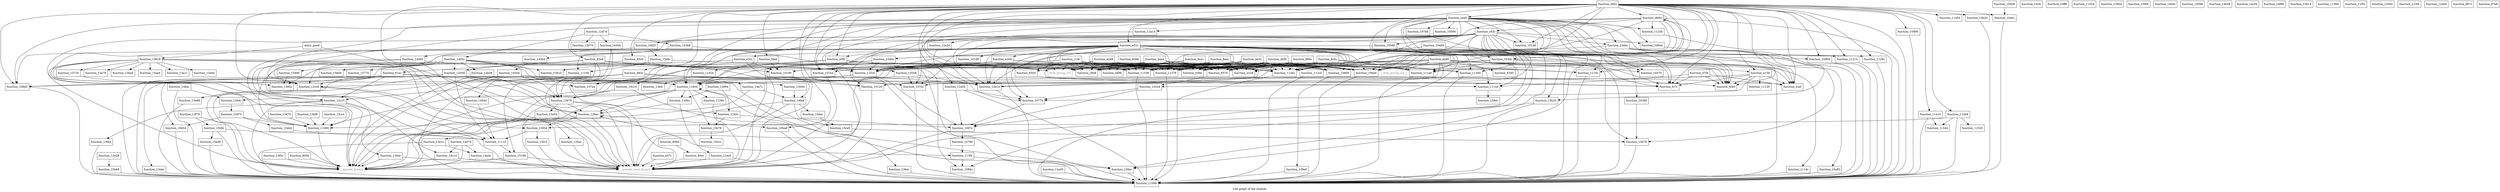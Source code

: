 digraph "Call graph of the module." {
  label="Call graph of the module.";
  node [shape=record];

  Node_function_e158 [label="{function_e158}"];
  Node_function_103dc [label="{function_103dc}"];
  Node_function_10470 [label="{function_10470}"];
  Node_function_10500 [label="{function_10500}"];
  Node_function_10c14 [label="{function_10c14}"];
  Node_function_10580 [label="{function_10580}"];
  Node_function_1067c [label="{function_1067c}"];
  Node_function_10cfc [label="{function_10cfc}"];
  Node_function_e228 [label="{function_e228}"];
  Node_function_10778 [label="{function_10778}"];
  Node_function_e304 [label="{function_e304}"];
  Node_function_109e0 [label="{function_109e0}"];
  Node_function_10190 [label="{function_10190}"];
  Node_function_10d0c [label="{function_10d0c}"];
  Node_function_10ddc [label="{function_10ddc}"];
  Node_function_10790 [label="{function_10790}"];
  Node_function_10e84 [label="{function_10e84}"];
  Node_function_e3cc [label="{function_e3cc}"];
  Node_function_107a4 [label="{function_107a4}"];
  Node_function_e52c [label="{function_e52c}"];
  Node_function_11300 [label="{function_11300}"];
  Node_function_101b4 [label="{function_101b4}"];
  Node_function_10944 [label="{function_10944}"];
  Node_function_10f20 [label="{function_10f20}"];
  Node_function_10ff8 [label="{function_10ff8}"];
  Node_function_e07c [label="{function_e07c}"];
  Node_function_e094 [label="{function_e094}"];
  Node_function_e0f0 [label="{function_e0f0}"];
  Node_function_10be0 [label="{function_10be0}"];
  Node_function_10904 [label="{function_10904}"];
  Node_function_10a14 [label="{function_10a14}"];
  Node_function_11008 [label="{function_11008}"];
  Node_function_10978 [label="{function_10978}"];
  Node_function_11024 [label="{function_11024}"];
  Node_function_107b8 [label="{function_107b8}"];
  Node_function_11054 [label="{function_11054}"];
  Node_function_107ec [label="{function_107ec}"];
  Node_function_11060 [label="{function_11060}"];
  Node_function_11214 [label="{function_11214}"];
  Node_function_fc7c [label="{function_fc7c}"];
  Node_function_1084c [label="{function_1084c}"];
  Node_function_fca0 [label="{function_fca0}"];
  Node_function_10a80 [label="{function_10a80}"];
  Node_function_101d8 [label="{function_101d8}"];
  Node_function_11100 [label="{function_11100}"];
  Node_function_11110 [label="{function_11110}"];
  Node_function_10860 [label="{function_10860}"];
  Node_function_11120 [label="{function_11120}"];
  Node_function_11144 [label="{function_11144}"];
  Node_function_10890 [label="{function_10890}"];
  Node_function_11258 [label="{function_11258}"];
  Node_function_10aec [label="{function_10aec}"];
  Node_function_1128c [label="{function_1128c}"];
  Node_function_10b20 [label="{function_10b20}"];
  Node_function_fd40 [label="{function_fd40}"];
  Node_function_fde0 [label="{function_fde0}"];
  Node_function_10244 [label="{function_10244}"];
  Node_function_1116c [label="{function_1116c}"];
  Node_function_109ac [label="{function_109ac}"];
  Node_function_111a4 [label="{function_111a4}"];
  Node_function_108d0 [label="{function_108d0}"];
  Node_function_11338 [label="{function_11338}"];
  Node_function_111dc [label="{function_111dc}"];
  Node_function_10b54 [label="{function_10b54}"];
  Node_function_112c4 [label="{function_112c4}"];
  Node_function_10ba8 [label="{function_10ba8}"];
  Node_function_10120 [label="{function_10120}"];
  Node_function_10148 [label="{function_10148}"];
  Node_function_10380 [label="{function_10380}"];
  Node_function_135ac [label="{function_135ac}"];
  Node_function_13618 [label="{function_13618}"];
  Node_function_138ec [label="{function_138ec}"];
  Node_function_13954 [label="{function_13954}"];
  Node_function_139d4 [label="{function_139d4}"];
  Node_function_139f4 [label="{function_139f4}"];
  Node_function_13a1c [label="{function_13a1c}"];
  Node_function_13a30 [label="{function_13a30}"];
  Node_function_13a64 [label="{function_13a64}"];
  Node_function_13a78 [label="{function_13a78}"];
  Node_function_13a8c [label="{function_13a8c}"];
  Node_function_13b20 [label="{function_13b20}"];
  Node_function_13b78 [label="{function_13b78}"];
  Node_function_13be4 [label="{function_13be4}"];
  Node_function_13bf8 [label="{function_13bf8}"];
  Node_function_13cc4 [label="{function_13cc4}"];
  Node_function_13d70 [label="{function_13d70}"];
  Node_function_13e28 [label="{function_13e28}"];
  Node_function_13e54 [label="{function_13e54}"];
  Node_function_13e88 [label="{function_13e88}"];
  Node_function_13ebc [label="{function_13ebc}"];
  Node_function_13efc [label="{function_13efc}"];
  Node_function_13f10 [label="{function_13f10}"];
  Node_function_13f44 [label="{function_13f44}"];
  Node_function_13f70 [label="{function_13f70}"];
  Node_function_1404c [label="{function_1404c}"];
  Node_function_1405c [label="{function_1405c}"];
  Node_function_14384 [label="{function_14384}"];
  Node_function_143b8 [label="{function_143b8}"];
  Node_function_14400 [label="{function_14400}"];
  Node_function_14598 [label="{function_14598}"];
  Node_function_145b4 [label="{function_145b4}"];
  Node_function_145d4 [label="{function_145d4}"];
  Node_function_148ac [label="{function_148ac}"];
  Node_function_14944 [label="{function_14944}"];
  Node_function_14a4c [label="{function_14a4c}"];
  Node_function_14a7c [label="{function_14a7c}"];
  Node_function_14b48 [label="{function_14b48}"];
  Node_function_14b58 [label="{function_14b58}"];
  Node_function_14c04 [label="{function_14c04}"];
  Node_function_14c14 [label="{function_14c14}"];
  Node_function_14d74 [label="{function_14d74}"];
  Node_function_14f88 [label="{function_14f88}"];
  Node_function_14fa8 [label="{function_14fa8}"];
  Node_function_150d4 [label="{function_150d4}"];
  Node_function_15180 [label="{function_15180}"];
  Node_function_15610 [label="{function_15610}"];
  Node_function_15670 [label="{function_15670}"];
  Node_function_15690 [label="{function_15690}"];
  Node_function_156d4 [label="{function_156d4}"];
  Node_function_15720 [label="{function_15720}"];
  Node_function_15770 [label="{function_15770}"];
  Node_function_1585c [label="{function_1585c}"];
  Node_function_1594c [label="{function_1594c}"];
  Node_function_15970 [label="{function_15970}"];
  Node_function_159ec [label="{function_159ec}"];
  Node_function_15ae4 [label="{function_15ae4}"];
  Node_function_15b14 [label="{function_15b14}"];
  Node_function_15b1c [label="{function_15b1c}"];
  Node_function_15b68 [label="{function_15b68}"];
  Node_function_15b9c [label="{function_15b9c}"];
  Node_function_15ce0 [label="{function_15ce0}"];
  Node_function_15d38 [label="{function_15d38}"];
  Node_function_15dec [label="{function_15dec}"];
  Node_function_15e1c [label="{function_15e1c}"];
  Node_function_15eb4 [label="{function_15eb4}"];
  Node_function_15ed8 [label="{function_15ed8}"];
  Node_function_15f3c [label="{function_15f3c}"];
  Node_llvm_bswap_i32 [color="gray50", fontcolor="gray50", label="{llvm_bswap_i32}"];
  Node_llvm_bswap_i16 [color="gray50", fontcolor="gray50", label="{llvm_bswap_i16}"];
  Node_function_12d74 [label="{function_12d74}"];
  Node_function_12ec0 [label="{function_12ec0}"];
  Node_function_11378 [label="{function_11378}"];
  Node_function_113bc [label="{function_113bc}"];
  Node_function_113f4 [label="{function_113f4}"];
  Node_function_11410 [label="{function_11410}"];
  Node_function_11454 [label="{function_11454}"];
  Node_function_11468 [label="{function_11468}"];
  Node_function_11520 [label="{function_11520}"];
  Node_function_11544 [label="{function_11544}"];
  Node_function_11568 [label="{function_11568}"];
  Node_function_1158c [label="{function_1158c}"];
  Node_function_11604 [label="{function_11604}"];
  Node_function_11f0c [label="{function_11f0c}"];
  Node_function_11f24 [label="{function_11f24}"];
  Node_function_12044 [label="{function_12044}"];
  Node_function_12058 [label="{function_12058}"];
  Node_function_123f4 [label="{function_123f4}"];
  Node_function_1240c [label="{function_1240c}"];
  Node_function_124bc [label="{function_124bc}"];
  Node_function_12670 [label="{function_12670}"];
  Node_function_12894 [label="{function_12894}"];
  Node_function_128ec [label="{function_128ec}"];
  Node_function_12a04 [label="{function_12a04}"];
  Node_function_12a14 [label="{function_12a14}"];
  Node_function_12a34 [label="{function_12a34}"];
  Node_function_12a50 [label="{function_12a50}"];
  Node_function_12c10 [label="{function_12c10}"];
  Node_function_12cc8 [label="{function_12cc8}"];
  Node_function_134dc [label="{function_134dc}"];
  Node_function_13558 [label="{function_13558}"];
  Node___pseudo_branch [color="gray50", fontcolor="gray50", label="{__pseudo_branch}"];
  Node___pseudo_cond_branch [color="gray50", fontcolor="gray50", label="{__pseudo_cond_branch}"];
  Node_function_8094 [label="{function_8094}"];
  Node_function_80b0 [label="{function_80b0}"];
  Node_function_80ec [label="{function_80ec}"];
  Node_entry_point [label="{entry_point}"];
  Node_function_8190 [label="{function_8190}"];
  Node_function_81ec [label="{function_81ec}"];
  Node_function_82e8 [label="{function_82e8}"];
  Node_function_8504 [label="{function_8504}"];
  Node_function_8570 [label="{function_8570}"];
  Node_function_85e0 [label="{function_85e0}"];
  Node_function_896c [label="{function_896c}"];
  Node_function_8c0c [label="{function_8c0c}"];
  Node_function_8eac [label="{function_8eac}"];
  Node_function_9398 [label="{function_9398}"];
  Node_function_9a2c [label="{function_9a2c}"];
  Node_function_a048 [label="{function_a048}"];
  Node_function_a480 [label="{function_a480}"];
  Node_function_ab3c [label="{function_ab3c}"];
  Node_function_b2f0 [label="{function_b2f0}"];
  Node_function_baa4 [label="{function_baa4}"];
  Node_function_c19c [label="{function_c19c}"];
  Node_function_c848 [label="{function_c848}"];
  Node_function_c898 [label="{function_c898}"];
  Node_function_c93c [label="{function_c93c}"];
  Node_function_ced0 [label="{function_ced0}"];
  Node_function_d67c [label="{function_d67c}"];
  Node_function_d694 [label="{function_d694}"];
  Node_function_d7e8 [label="{function_d7e8}"];
  Node_function_d7f4 [label="{function_d7f4}"];
  Node_function_d83c [label="{function_d83c}"];
  Node_function_d92c [label="{function_d92c}"];
  Node_function_e158 -> Node_function_10778;
  Node_function_e158 -> Node_function_fc7c;
  Node_function_e158 -> Node_function_fca0;
  Node_function_e158 -> Node_function_11120;
  Node_function_e158 -> Node_function_fd40;
  Node_function_e158 -> Node_function_10120;
  Node_function_103dc -> Node_function_10be0;
  Node_function_103dc -> Node_function_11008;
  Node_function_103dc -> Node_function_111a4;
  Node_function_103dc -> Node_function_111dc;
  Node_function_103dc -> Node_function_113bc;
  Node_function_10c14 -> Node_function_11008;
  Node_function_10c14 -> Node_function_12670;
  Node_function_10c14 -> Node___pseudo_branch;
  Node_function_10580 -> Node_function_1067c;
  Node_function_10580 -> Node_function_10778;
  Node_function_1067c -> Node_function_10790;
  Node_function_1067c -> Node___pseudo_cond_branch;
  Node_function_10778 -> Node_function_1067c;
  Node_function_e304 -> Node_function_101b4;
  Node_function_e304 -> Node_function_10a14;
  Node_function_e304 -> Node_function_111a4;
  Node_function_e304 -> Node_function_113bc;
  Node_function_e304 -> Node___pseudo_cond_branch;
  Node_function_109e0 -> Node_function_11008;
  Node_function_10190 -> Node___pseudo_cond_branch;
  Node_function_10d0c -> Node_function_11604;
  Node_function_10d0c -> Node_function_11f24;
  Node_function_10d0c -> Node_function_12670;
  Node_function_10ddc -> Node_function_10d0c;
  Node_function_10ddc -> Node_function_11008;
  Node_function_10ddc -> Node_function_10a80;
  Node_function_10ddc -> Node_function_13b20;
  Node_function_10790 -> Node_function_113f4;
  Node_function_10e84 -> Node_function_10d0c;
  Node_function_10e84 -> Node_function_10a14;
  Node_function_10e84 -> Node_function_11008;
  Node_function_10e84 -> Node_function_13b20;
  Node_function_e3cc -> Node_function_10190;
  Node_function_e3cc -> Node_function_10120;
  Node_function_e3cc -> Node_function_11604;
  Node_function_e3cc -> Node_function_12058;
  Node_function_e52c -> Node_function_103dc;
  Node_function_e52c -> Node_function_10778;
  Node_function_e52c -> Node_function_e304;
  Node_function_e52c -> Node_function_e3cc;
  Node_function_e52c -> Node_function_11300;
  Node_function_e52c -> Node_function_e094;
  Node_function_e52c -> Node_function_e0f0;
  Node_function_e52c -> Node_function_10be0;
  Node_function_e52c -> Node_function_10904;
  Node_function_e52c -> Node_function_10a14;
  Node_function_e52c -> Node_function_11008;
  Node_function_e52c -> Node_function_11214;
  Node_function_e52c -> Node_function_fc7c;
  Node_function_e52c -> Node_function_fca0;
  Node_function_e52c -> Node_function_101d8;
  Node_function_e52c -> Node_function_11100;
  Node_function_e52c -> Node_function_11110;
  Node_function_e52c -> Node_function_10860;
  Node_function_e52c -> Node_function_11144;
  Node_function_e52c -> Node_function_1128c;
  Node_function_e52c -> Node_function_fd40;
  Node_function_e52c -> Node_function_111a4;
  Node_function_e52c -> Node_function_108d0;
  Node_function_e52c -> Node_function_11338;
  Node_function_e52c -> Node_function_112c4;
  Node_function_e52c -> Node_llvm_bswap_i32;
  Node_function_e52c -> Node_function_11378;
  Node_function_e52c -> Node_function_113bc;
  Node_function_e52c -> Node_function_11f24;
  Node_function_e52c -> Node_function_12c10;
  Node_function_e52c -> Node___pseudo_cond_branch;
  Node_function_e52c -> Node_function_c848;
  Node_function_e52c -> Node_function_c898;
  Node_function_11300 -> Node_function_11008;
  Node_function_101b4 -> Node___pseudo_cond_branch;
  Node_function_10944 -> Node_function_11008;
  Node_function_10f20 -> Node_function_13a8c;
  Node_function_10f20 -> Node___pseudo_branch;
  Node_function_e07c -> Node___pseudo_cond_branch;
  Node_function_e0f0 -> Node_function_107a4;
  Node_function_e0f0 -> Node_function_11024;
  Node_function_e0f0 -> Node_function_1084c;
  Node_function_e0f0 -> Node_function_10860;
  Node_function_10be0 -> Node_function_11008;
  Node_function_10904 -> Node_function_11008;
  Node_function_10a14 -> Node_function_11008;
  Node_function_10978 -> Node_function_11008;
  Node_function_11024 -> Node_function_13efc;
  Node_function_107b8 -> Node_function_11008;
  Node_function_107ec -> Node_function_11008;
  Node_function_11060 -> Node___pseudo_branch;
  Node_function_11214 -> Node_function_11008;
  Node_function_10a80 -> Node_function_11008;
  Node_function_11100 -> Node_function_15180;
  Node_function_11110 -> Node_function_15180;
  Node_function_10860 -> Node_function_109e0;
  Node_function_11144 -> Node_function_159ec;
  Node_function_10890 -> Node_function_11008;
  Node_function_11258 -> Node_function_11008;
  Node_function_10aec -> Node_function_11008;
  Node_function_1128c -> Node_function_11008;
  Node_function_10b20 -> Node_function_11008;
  Node_function_fde0 -> Node_function_10190;
  Node_function_fde0 -> Node_function_11604;
  Node_function_10244 -> Node_function_1067c;
  Node_function_10244 -> Node_function_10778;
  Node_function_1116c -> Node_function_11008;
  Node_function_109ac -> Node_function_11008;
  Node_function_111a4 -> Node_function_11008;
  Node_function_108d0 -> Node_function_11008;
  Node_function_11338 -> Node_function_11008;
  Node_function_111dc -> Node_function_11008;
  Node_function_10b54 -> Node_function_11008;
  Node_function_112c4 -> Node_function_11008;
  Node_function_10ba8 -> Node_function_11008;
  Node_function_10120 -> Node___pseudo_cond_branch;
  Node_function_10380 -> Node_function_10978;
  Node_function_135ac -> Node___pseudo_cond_branch;
  Node_function_13618 -> Node_function_11060;
  Node_function_13618 -> Node_function_135ac;
  Node_function_13618 -> Node_function_13a1c;
  Node_function_13618 -> Node_function_13a64;
  Node_function_13618 -> Node_function_13a78;
  Node_function_13618 -> Node_function_13be4;
  Node_function_13618 -> Node_function_15720;
  Node_function_13618 -> Node_function_15ae4;
  Node_function_13618 -> Node_function_12c10;
  Node_function_13618 -> Node_function_13558;
  Node_function_13618 -> Node___pseudo_branch;
  Node_function_13618 -> Node___pseudo_cond_branch;
  Node_function_138ec -> Node_function_11008;
  Node_function_13954 -> Node_function_11110;
  Node_function_13954 -> Node_function_13f10;
  Node_function_13a30 -> Node_function_11008;
  Node_function_13a8c -> Node_function_11008;
  Node_function_13a8c -> Node_function_11100;
  Node_function_13a8c -> Node_function_15610;
  Node_function_13b20 -> Node_function_11008;
  Node_function_13b20 -> Node___pseudo_cond_branch;
  Node_function_13b78 -> Node_function_15b1c;
  Node_function_13bf8 -> Node_function_11060;
  Node_function_13cc4 -> Node_function_11060;
  Node_function_13d70 -> Node_function_11060;
  Node_function_13e28 -> Node_function_15b68;
  Node_function_13e54 -> Node_function_11008;
  Node_function_13e88 -> Node_function_11008;
  Node_function_13ebc -> Node_function_11008;
  Node_function_13f10 -> Node_function_11008;
  Node_function_13f44 -> Node_function_11008;
  Node_function_13f70 -> Node_function_15b9c;
  Node_function_13f70 -> Node___pseudo_branch;
  Node_function_1405c -> Node_function_11060;
  Node_function_1405c -> Node_function_14a7c;
  Node_function_1405c -> Node_function_14b58;
  Node_function_1405c -> Node_function_14fa8;
  Node_function_1405c -> Node_function_15610;
  Node_function_1405c -> Node_function_15690;
  Node_function_1405c -> Node_function_156d4;
  Node_function_1405c -> Node_function_15770;
  Node_function_1405c -> Node_function_1585c;
  Node_function_1405c -> Node_function_11604;
  Node_function_1405c -> Node_function_12058;
  Node_function_14384 -> Node_function_14400;
  Node_function_14384 -> Node_function_12670;
  Node_function_14384 -> Node___pseudo_cond_branch;
  Node_function_143b8 -> Node_function_145b4;
  Node_function_143b8 -> Node_function_11f24;
  Node_function_14400 -> Node_function_10be0;
  Node_function_14400 -> Node_function_14c14;
  Node_function_14400 -> Node___pseudo_branch;
  Node_function_14400 -> Node___pseudo_cond_branch;
  Node_function_145b4 -> Node_function_145d4;
  Node_function_145d4 -> Node_function_10a14;
  Node_function_145d4 -> Node_function_11008;
  Node_function_145d4 -> Node_function_107ec;
  Node_function_145d4 -> Node_function_14944;
  Node_function_145d4 -> Node_function_1594c;
  Node_function_145d4 -> Node_function_11604;
  Node_function_145d4 -> Node_function_12670;
  Node_function_145d4 -> Node___pseudo_branch;
  Node_function_148ac -> Node_function_11008;
  Node_function_148ac -> Node_function_1594c;
  Node_function_14944 -> Node_function_11110;
  Node_function_14a4c -> Node___pseudo_cond_branch;
  Node_function_14a7c -> Node_function_14fa8;
  Node_function_14a7c -> Node___pseudo_branch;
  Node_function_14b58 -> Node_function_150d4;
  Node_function_14b58 -> Node___pseudo_branch;
  Node_function_14b58 -> Node___pseudo_cond_branch;
  Node_function_14c14 -> Node___pseudo_branch;
  Node_function_14c14 -> Node___pseudo_cond_branch;
  Node_function_14d74 -> Node_function_14a4c;
  Node_function_14d74 -> Node_function_14c14;
  Node_function_14d74 -> Node___pseudo_branch;
  Node_function_14fa8 -> Node_function_15ce0;
  Node_function_14fa8 -> Node_function_15dec;
  Node_function_14fa8 -> Node_function_15e1c;
  Node_function_14fa8 -> Node___pseudo_cond_branch;
  Node_function_150d4 -> Node_function_14fa8;
  Node_function_15180 -> Node___pseudo_branch;
  Node_function_15180 -> Node___pseudo_cond_branch;
  Node_function_15690 -> Node_function_1585c;
  Node_function_15720 -> Node_function_1585c;
  Node_function_1594c -> Node_function_15970;
  Node_function_15970 -> Node_function_11060;
  Node_function_15970 -> Node_function_10b54;
  Node_function_15970 -> Node_function_15eb4;
  Node_function_15b68 -> Node_function_11008;
  Node_function_15b9c -> Node_function_11008;
  Node_function_15b9c -> Node_function_11110;
  Node_function_15b9c -> Node_function_15ed8;
  Node_function_15ce0 -> Node_function_10978;
  Node_function_15d38 -> Node_function_10aec;
  Node_function_15dec -> Node_function_15ce0;
  Node_function_15e1c -> Node_function_11008;
  Node_function_15e1c -> Node_function_14a4c;
  Node_function_15eb4 -> Node_function_11110;
  Node_function_15ed8 -> Node_function_11008;
  Node_function_15f3c -> Node___pseudo_branch;
  Node_function_12d74 -> Node_function_1405c;
  Node_function_12d74 -> Node_function_14384;
  Node_function_12d74 -> Node_function_143b8;
  Node_function_12d74 -> Node_function_15670;
  Node_function_12ec0 -> Node_function_11008;
  Node_function_12ec0 -> Node___pseudo_branch;
  Node_function_11378 -> Node_function_11008;
  Node_function_113bc -> Node_function_11008;
  Node_function_113f4 -> Node_function_1084c;
  Node_function_113f4 -> Node_function_109ac;
  Node_function_11410 -> Node_function_11008;
  Node_function_11410 -> Node_function_11544;
  Node_function_11468 -> Node_function_11008;
  Node_function_11468 -> Node_function_13954;
  Node_function_11468 -> Node_function_11520;
  Node_function_11468 -> Node_function_11544;
  Node_function_1158c -> Node___pseudo_cond_branch;
  Node_function_11604 -> Node_function_11008;
  Node_function_11604 -> Node_function_138ec;
  Node_function_11604 -> Node_function_13b78;
  Node_function_11604 -> Node_function_1158c;
  Node_function_11604 -> Node_function_11604;
  Node_function_11604 -> Node_function_124bc;
  Node_function_11604 -> Node_function_12670;
  Node_function_11604 -> Node_function_128ec;
  Node_function_11604 -> Node___pseudo_branch;
  Node_function_11f24 -> Node_function_1067c;
  Node_function_11f24 -> Node_function_11008;
  Node_function_11f24 -> Node_function_11060;
  Node_function_11f24 -> Node_function_11604;
  Node_function_11f24 -> Node___pseudo_branch;
  Node_function_12058 -> Node_function_11008;
  Node_function_12058 -> Node_function_11110;
  Node_function_12058 -> Node_function_13ebc;
  Node_function_12058 -> Node_function_11604;
  Node_function_12058 -> Node_function_12670;
  Node_function_12058 -> Node_function_128ec;
  Node_function_12058 -> Node___pseudo_branch;
  Node_function_1240c -> Node_function_1067c;
  Node_function_1240c -> Node_function_13b78;
  Node_function_124bc -> Node_function_12ec0;
  Node_function_124bc -> Node_function_128ec;
  Node_function_12670 -> Node_function_13e54;
  Node_function_12670 -> Node_function_1240c;
  Node_function_12670 -> Node_function_128ec;
  Node_function_12670 -> Node___pseudo_branch;
  Node_function_12670 -> Node___pseudo_cond_branch;
  Node_function_12894 -> Node_function_1240c;
  Node_function_12894 -> Node_function_124bc;
  Node_function_128ec -> Node_function_11060;
  Node_function_128ec -> Node_function_10ba8;
  Node_function_128ec -> Node_function_13954;
  Node_function_128ec -> Node_function_113f4;
  Node_function_128ec -> Node_function_128ec;
  Node_function_128ec -> Node___pseudo_branch;
  Node_function_128ec -> Node___pseudo_cond_branch;
  Node_function_12a14 -> Node_function_12a34;
  Node_function_12a34 -> Node_function_12a50;
  Node_function_12a50 -> Node_function_1067c;
  Node_function_12a50 -> Node_function_10778;
  Node_function_12a50 -> Node_function_11008;
  Node_function_12c10 -> Node_function_13f44;
  Node_function_12c10 -> Node_function_134dc;
  Node_function_12c10 -> Node___pseudo_branch;
  Node_function_12c10 -> Node___pseudo_cond_branch;
  Node_function_12cc8 -> Node_function_13954;
  Node_function_12cc8 -> Node_function_13e88;
  Node_function_12cc8 -> Node___pseudo_cond_branch;
  Node_function_134dc -> Node___pseudo_branch;
  Node_function_134dc -> Node___pseudo_cond_branch;
  Node_function_13558 -> Node_function_10a14;
  Node_function_13558 -> Node_function_107ec;
  Node_function_13558 -> Node___pseudo_cond_branch;
  Node_function_8094 -> Node___pseudo_branch;
  Node_function_80b0 -> Node_function_80ec;
  Node_function_80ec -> Node___pseudo_cond_branch;
  Node_entry_point -> Node_function_13618;
  Node_entry_point -> Node_function_128ec;
  Node_function_81ec -> Node_function_107a4;
  Node_function_81ec -> Node_function_109ac;
  Node_function_81ec -> Node_function_108d0;
  Node_function_81ec -> Node_function_12c10;
  Node_function_81ec -> Node_function_12cc8;
  Node_function_81ec -> Node___pseudo_branch;
  Node_function_82e8 -> Node_function_10190;
  Node_function_82e8 -> Node_function_11008;
  Node_function_82e8 -> Node_llvm_bswap_i32;
  Node_function_82e8 -> Node_function_11f24;
  Node_function_82e8 -> Node_function_12670;
  Node_function_82e8 -> Node___pseudo_cond_branch;
  Node_function_82e8 -> Node_function_81ec;
  Node_function_8504 -> Node_function_11144;
  Node_function_8570 -> Node_function_10244;
  Node_function_85e0 -> Node_function_11f24;
  Node_function_85e0 -> Node_function_12058;
  Node_function_896c -> Node_function_e228;
  Node_function_896c -> Node_function_11300;
  Node_function_896c -> Node_function_e094;
  Node_function_896c -> Node_function_1116c;
  Node_function_896c -> Node_function_111a4;
  Node_function_896c -> Node_llvm_bswap_i32;
  Node_function_896c -> Node_function_113bc;
  Node_function_896c -> Node_function_11f24;
  Node_function_896c -> Node_function_8570;
  Node_function_8c0c -> Node_function_e228;
  Node_function_8c0c -> Node_function_11300;
  Node_function_8c0c -> Node_function_e094;
  Node_function_8c0c -> Node_function_1116c;
  Node_function_8c0c -> Node_function_111a4;
  Node_function_8c0c -> Node_llvm_bswap_i32;
  Node_function_8c0c -> Node_function_113bc;
  Node_function_8c0c -> Node_function_11f24;
  Node_function_8c0c -> Node_function_8570;
  Node_function_8eac -> Node_function_e228;
  Node_function_8eac -> Node_function_e094;
  Node_function_8eac -> Node_function_10be0;
  Node_function_8eac -> Node_function_11338;
  Node_function_8eac -> Node_llvm_bswap_i32;
  Node_function_8eac -> Node_llvm_bswap_i16;
  Node_function_8eac -> Node_function_11378;
  Node_function_8eac -> Node_function_113bc;
  Node_function_8eac -> Node_function_11f24;
  Node_function_8eac -> Node_function_8570;
  Node_function_8eac -> Node_function_c848;
  Node_function_8eac -> Node_function_c898;
  Node_function_9398 -> Node_function_e228;
  Node_function_9398 -> Node_function_10190;
  Node_function_9398 -> Node_function_e094;
  Node_function_9398 -> Node_function_10be0;
  Node_function_9398 -> Node_function_11338;
  Node_function_9398 -> Node_llvm_bswap_i32;
  Node_function_9398 -> Node_function_11378;
  Node_function_9398 -> Node_function_113bc;
  Node_function_9398 -> Node_function_11f24;
  Node_function_9398 -> Node_function_8570;
  Node_function_9398 -> Node_function_c848;
  Node_function_9398 -> Node_function_c898;
  Node_function_9a2c -> Node_function_e228;
  Node_function_9a2c -> Node_function_e094;
  Node_function_9a2c -> Node_function_10be0;
  Node_function_9a2c -> Node_function_11338;
  Node_function_9a2c -> Node_llvm_bswap_i32;
  Node_function_9a2c -> Node_function_11378;
  Node_function_9a2c -> Node_function_113bc;
  Node_function_9a2c -> Node_function_11f24;
  Node_function_9a2c -> Node_function_8570;
  Node_function_9a2c -> Node_function_c848;
  Node_function_9a2c -> Node_function_c898;
  Node_function_a048 -> Node_function_10190;
  Node_function_a048 -> Node_function_e094;
  Node_function_a048 -> Node_function_10be0;
  Node_function_a048 -> Node_function_fc7c;
  Node_function_a048 -> Node_function_fd40;
  Node_function_a048 -> Node_function_11338;
  Node_function_a048 -> Node_llvm_bswap_i32;
  Node_function_a048 -> Node_function_11378;
  Node_function_a048 -> Node_function_113bc;
  Node_function_a048 -> Node_function_11f24;
  Node_function_a048 -> Node_function_8570;
  Node_function_a048 -> Node_function_c848;
  Node_function_a048 -> Node_function_c898;
  Node_function_a480 -> Node_function_e158;
  Node_function_a480 -> Node_function_10470;
  Node_function_a480 -> Node_function_10190;
  Node_function_a480 -> Node_function_e094;
  Node_function_a480 -> Node_function_10be0;
  Node_function_a480 -> Node_function_10978;
  Node_function_a480 -> Node_function_107ec;
  Node_function_a480 -> Node_function_fc7c;
  Node_function_a480 -> Node_function_fca0;
  Node_function_a480 -> Node_function_11144;
  Node_function_a480 -> Node_function_fd40;
  Node_function_a480 -> Node_function_11338;
  Node_function_a480 -> Node_function_10120;
  Node_function_a480 -> Node_llvm_bswap_i16;
  Node_function_a480 -> Node_function_11378;
  Node_function_a480 -> Node_function_113bc;
  Node_function_a480 -> Node_function_11f24;
  Node_function_a480 -> Node_function_8190;
  Node_function_a480 -> Node_function_8570;
  Node_function_a480 -> Node_function_c848;
  Node_function_a480 -> Node_function_c898;
  Node_function_ab3c -> Node_function_e228;
  Node_function_ab3c -> Node_function_e094;
  Node_function_ab3c -> Node_function_10be0;
  Node_function_ab3c -> Node_function_10a14;
  Node_function_ab3c -> Node_function_10860;
  Node_function_ab3c -> Node_function_111a4;
  Node_function_ab3c -> Node_function_11338;
  Node_function_ab3c -> Node_function_112c4;
  Node_function_ab3c -> Node_llvm_bswap_i32;
  Node_function_ab3c -> Node_function_11378;
  Node_function_ab3c -> Node_function_113bc;
  Node_function_ab3c -> Node_function_11604;
  Node_function_ab3c -> Node_function_11f24;
  Node_function_ab3c -> Node_function_8570;
  Node_function_ab3c -> Node_function_c848;
  Node_function_ab3c -> Node_function_c898;
  Node_function_b2f0 -> Node_function_e228;
  Node_function_b2f0 -> Node_function_e094;
  Node_function_b2f0 -> Node_function_10be0;
  Node_function_b2f0 -> Node_function_10a14;
  Node_function_b2f0 -> Node_function_10860;
  Node_function_b2f0 -> Node_function_111a4;
  Node_function_b2f0 -> Node_function_11338;
  Node_function_b2f0 -> Node_function_112c4;
  Node_function_b2f0 -> Node_llvm_bswap_i32;
  Node_function_b2f0 -> Node_function_11378;
  Node_function_b2f0 -> Node_function_113bc;
  Node_function_b2f0 -> Node_function_11604;
  Node_function_b2f0 -> Node_function_11f24;
  Node_function_b2f0 -> Node_function_8570;
  Node_function_b2f0 -> Node_function_c848;
  Node_function_b2f0 -> Node_function_c898;
  Node_function_baa4 -> Node_function_e228;
  Node_function_baa4 -> Node_function_e094;
  Node_function_baa4 -> Node_function_10be0;
  Node_function_baa4 -> Node_function_11338;
  Node_function_baa4 -> Node_llvm_bswap_i32;
  Node_function_baa4 -> Node_function_11378;
  Node_function_baa4 -> Node_function_113bc;
  Node_function_baa4 -> Node_function_11f24;
  Node_function_baa4 -> Node_function_8504;
  Node_function_baa4 -> Node_function_8570;
  Node_function_baa4 -> Node_function_c848;
  Node_function_baa4 -> Node_function_c898;
  Node_function_c19c -> Node_function_e094;
  Node_function_c19c -> Node_function_10be0;
  Node_function_c19c -> Node_function_11338;
  Node_function_c19c -> Node_llvm_bswap_i32;
  Node_function_c19c -> Node_function_11378;
  Node_function_c19c -> Node_function_113bc;
  Node_function_c19c -> Node_function_11f24;
  Node_function_c19c -> Node_function_8504;
  Node_function_c19c -> Node_function_8570;
  Node_function_c19c -> Node_function_c848;
  Node_function_c19c -> Node_function_c898;
  Node_function_c93c -> Node_function_10470;
  Node_function_c93c -> Node_function_10c14;
  Node_function_c93c -> Node_function_10580;
  Node_function_c93c -> Node_function_10ddc;
  Node_function_c93c -> Node_function_101b4;
  Node_function_c93c -> Node_function_10944;
  Node_function_c93c -> Node_function_10f20;
  Node_function_c93c -> Node_function_10be0;
  Node_function_c93c -> Node_function_107ec;
  Node_function_c93c -> Node_function_11060;
  Node_function_c93c -> Node_function_fc7c;
  Node_function_c93c -> Node_function_fca0;
  Node_function_c93c -> Node_function_fd40;
  Node_function_c93c -> Node_function_10244;
  Node_function_c93c -> Node_function_109ac;
  Node_function_c93c -> Node_function_10120;
  Node_function_c93c -> Node_function_10148;
  Node_function_c93c -> Node_function_10380;
  Node_function_c93c -> Node_function_12cc8;
  Node_function_ced0 -> Node_function_10470;
  Node_function_ced0 -> Node_function_10500;
  Node_function_ced0 -> Node_function_10c14;
  Node_function_ced0 -> Node_function_10580;
  Node_function_ced0 -> Node_function_10ddc;
  Node_function_ced0 -> Node_function_107a4;
  Node_function_ced0 -> Node_function_101b4;
  Node_function_ced0 -> Node_function_10944;
  Node_function_ced0 -> Node_function_10f20;
  Node_function_ced0 -> Node_function_10be0;
  Node_function_ced0 -> Node_function_10978;
  Node_function_ced0 -> Node_function_107b8;
  Node_function_ced0 -> Node_function_107ec;
  Node_function_ced0 -> Node_function_fc7c;
  Node_function_ced0 -> Node_function_1084c;
  Node_function_ced0 -> Node_function_fca0;
  Node_function_ced0 -> Node_function_10860;
  Node_function_ced0 -> Node_function_11258;
  Node_function_ced0 -> Node_function_fd40;
  Node_function_ced0 -> Node_function_1116c;
  Node_function_ced0 -> Node_function_109ac;
  Node_function_ced0 -> Node_function_108d0;
  Node_function_ced0 -> Node_function_10148;
  Node_function_ced0 -> Node_function_113bc;
  Node_function_ced0 -> Node_function_11604;
  Node_function_ced0 -> Node_function_12a14;
  Node_function_ced0 -> Node_function_12cc8;
  Node_function_ced0 -> Node___pseudo_cond_branch;
  Node_function_ced0 -> Node_function_c93c;
  Node_function_d694 -> Node_function_10be0;
  Node_function_d694 -> Node_function_10a14;
  Node_function_d694 -> Node_function_11008;
  Node_function_d694 -> Node_function_11258;
  Node_function_d694 -> Node_function_1116c;
  Node_function_d694 -> Node_function_111a4;
  Node_function_d694 -> Node_function_11378;
  Node_function_d694 -> Node_function_113bc;
  Node_function_d694 -> Node_function_12cc8;
  Node_function_d694 -> Node_function_c93c;
  Node_function_d694 -> Node_function_d694;
  Node_function_d7f4 -> Node_function_fc7c;
  Node_function_d7f4 -> Node_function_fca0;
  Node_function_d7f4 -> Node_function_11144;
  Node_function_d7f4 -> Node_function_fd40;
  Node_function_d83c -> Node_function_107ec;
  Node_function_d83c -> Node_function_fc7c;
  Node_function_d83c -> Node_function_fca0;
  Node_function_d83c -> Node_function_fd40;
  Node_function_d83c -> Node_function_108d0;
  Node_function_d83c -> Node_function_10b54;
  Node_function_d83c -> Node_function_12c10;
  Node_function_d83c -> Node_function_12cc8;
  Node_function_d92c -> Node_function_e158;
  Node_function_d92c -> Node_function_103dc;
  Node_function_d92c -> Node_function_10778;
  Node_function_d92c -> Node_function_e52c;
  Node_function_d92c -> Node_function_11300;
  Node_function_d92c -> Node_function_101b4;
  Node_function_d92c -> Node_function_e094;
  Node_function_d92c -> Node_function_e0f0;
  Node_function_d92c -> Node_function_10be0;
  Node_function_d92c -> Node_function_10904;
  Node_function_d92c -> Node_function_10a14;
  Node_function_d92c -> Node_function_11008;
  Node_function_d92c -> Node_function_11214;
  Node_function_d92c -> Node_function_fc7c;
  Node_function_d92c -> Node_function_fca0;
  Node_function_d92c -> Node_function_10890;
  Node_function_d92c -> Node_function_10aec;
  Node_function_d92c -> Node_function_1128c;
  Node_function_d92c -> Node_function_10b20;
  Node_function_d92c -> Node_function_fd40;
  Node_function_d92c -> Node_function_fde0;
  Node_function_d92c -> Node_function_111a4;
  Node_function_d92c -> Node_function_108d0;
  Node_function_d92c -> Node_function_10ba8;
  Node_function_d92c -> Node_function_10120;
  Node_function_d92c -> Node_function_10148;
  Node_function_d92c -> Node_function_113bc;
  Node_function_d92c -> Node_function_11410;
  Node_function_d92c -> Node_function_11454;
  Node_function_d92c -> Node_function_11468;
  Node_function_d92c -> Node_function_12cc8;
  Node_function_d92c -> Node___pseudo_cond_branch;
  Node_function_d92c -> Node_function_82e8;
  Node_function_d92c -> Node_function_85e0;
  Node_function_d92c -> Node_function_ced0;
  Node_function_d92c -> Node_function_d694;
  Node_function_d92c -> Node_function_d83c;
}
